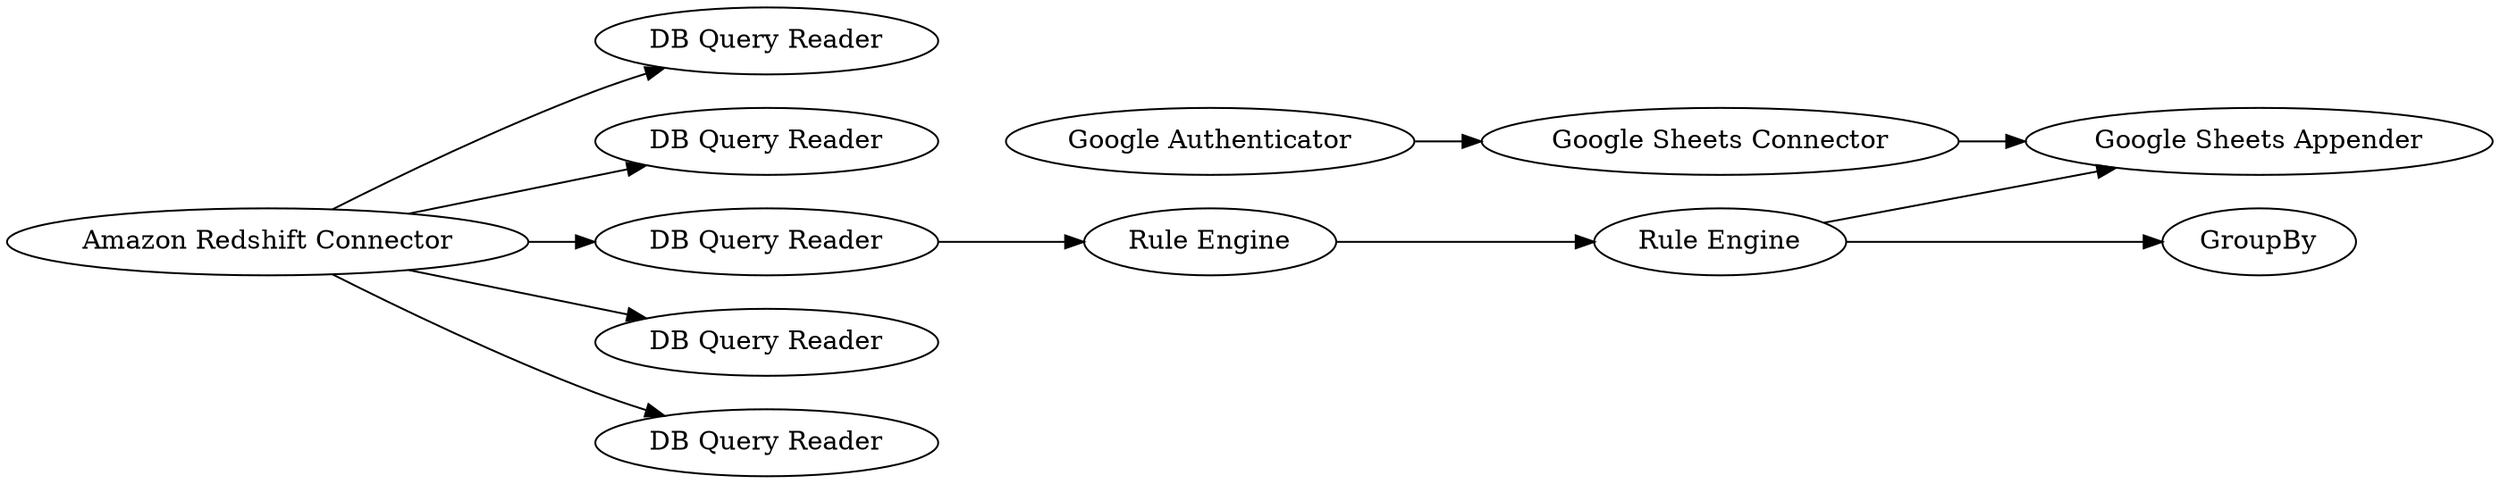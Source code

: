 digraph {
	"2963244609787953173_71" [label="Rule Engine"]
	"2963244609787953173_66" [label="Rule Engine"]
	"2963244609787953173_13" [label="DB Query Reader"]
	"2963244609787953173_69" [label="Google Authenticator"]
	"2963244609787953173_6" [label="DB Query Reader"]
	"2963244609787953173_70" [label="Google Sheets Appender"]
	"2963244609787953173_67" [label=GroupBy]
	"2963244609787953173_64" [label="DB Query Reader"]
	"2963244609787953173_5" [label="Amazon Redshift Connector"]
	"2963244609787953173_57" [label="DB Query Reader"]
	"2963244609787953173_68" [label="Google Sheets Connector"]
	"2963244609787953173_63" [label="DB Query Reader"]
	"2963244609787953173_5" -> "2963244609787953173_6"
	"2963244609787953173_64" -> "2963244609787953173_66"
	"2963244609787953173_69" -> "2963244609787953173_68"
	"2963244609787953173_5" -> "2963244609787953173_63"
	"2963244609787953173_68" -> "2963244609787953173_70"
	"2963244609787953173_5" -> "2963244609787953173_64"
	"2963244609787953173_5" -> "2963244609787953173_57"
	"2963244609787953173_71" -> "2963244609787953173_67"
	"2963244609787953173_71" -> "2963244609787953173_70"
	"2963244609787953173_66" -> "2963244609787953173_71"
	"2963244609787953173_5" -> "2963244609787953173_13"
	rankdir=LR
}
